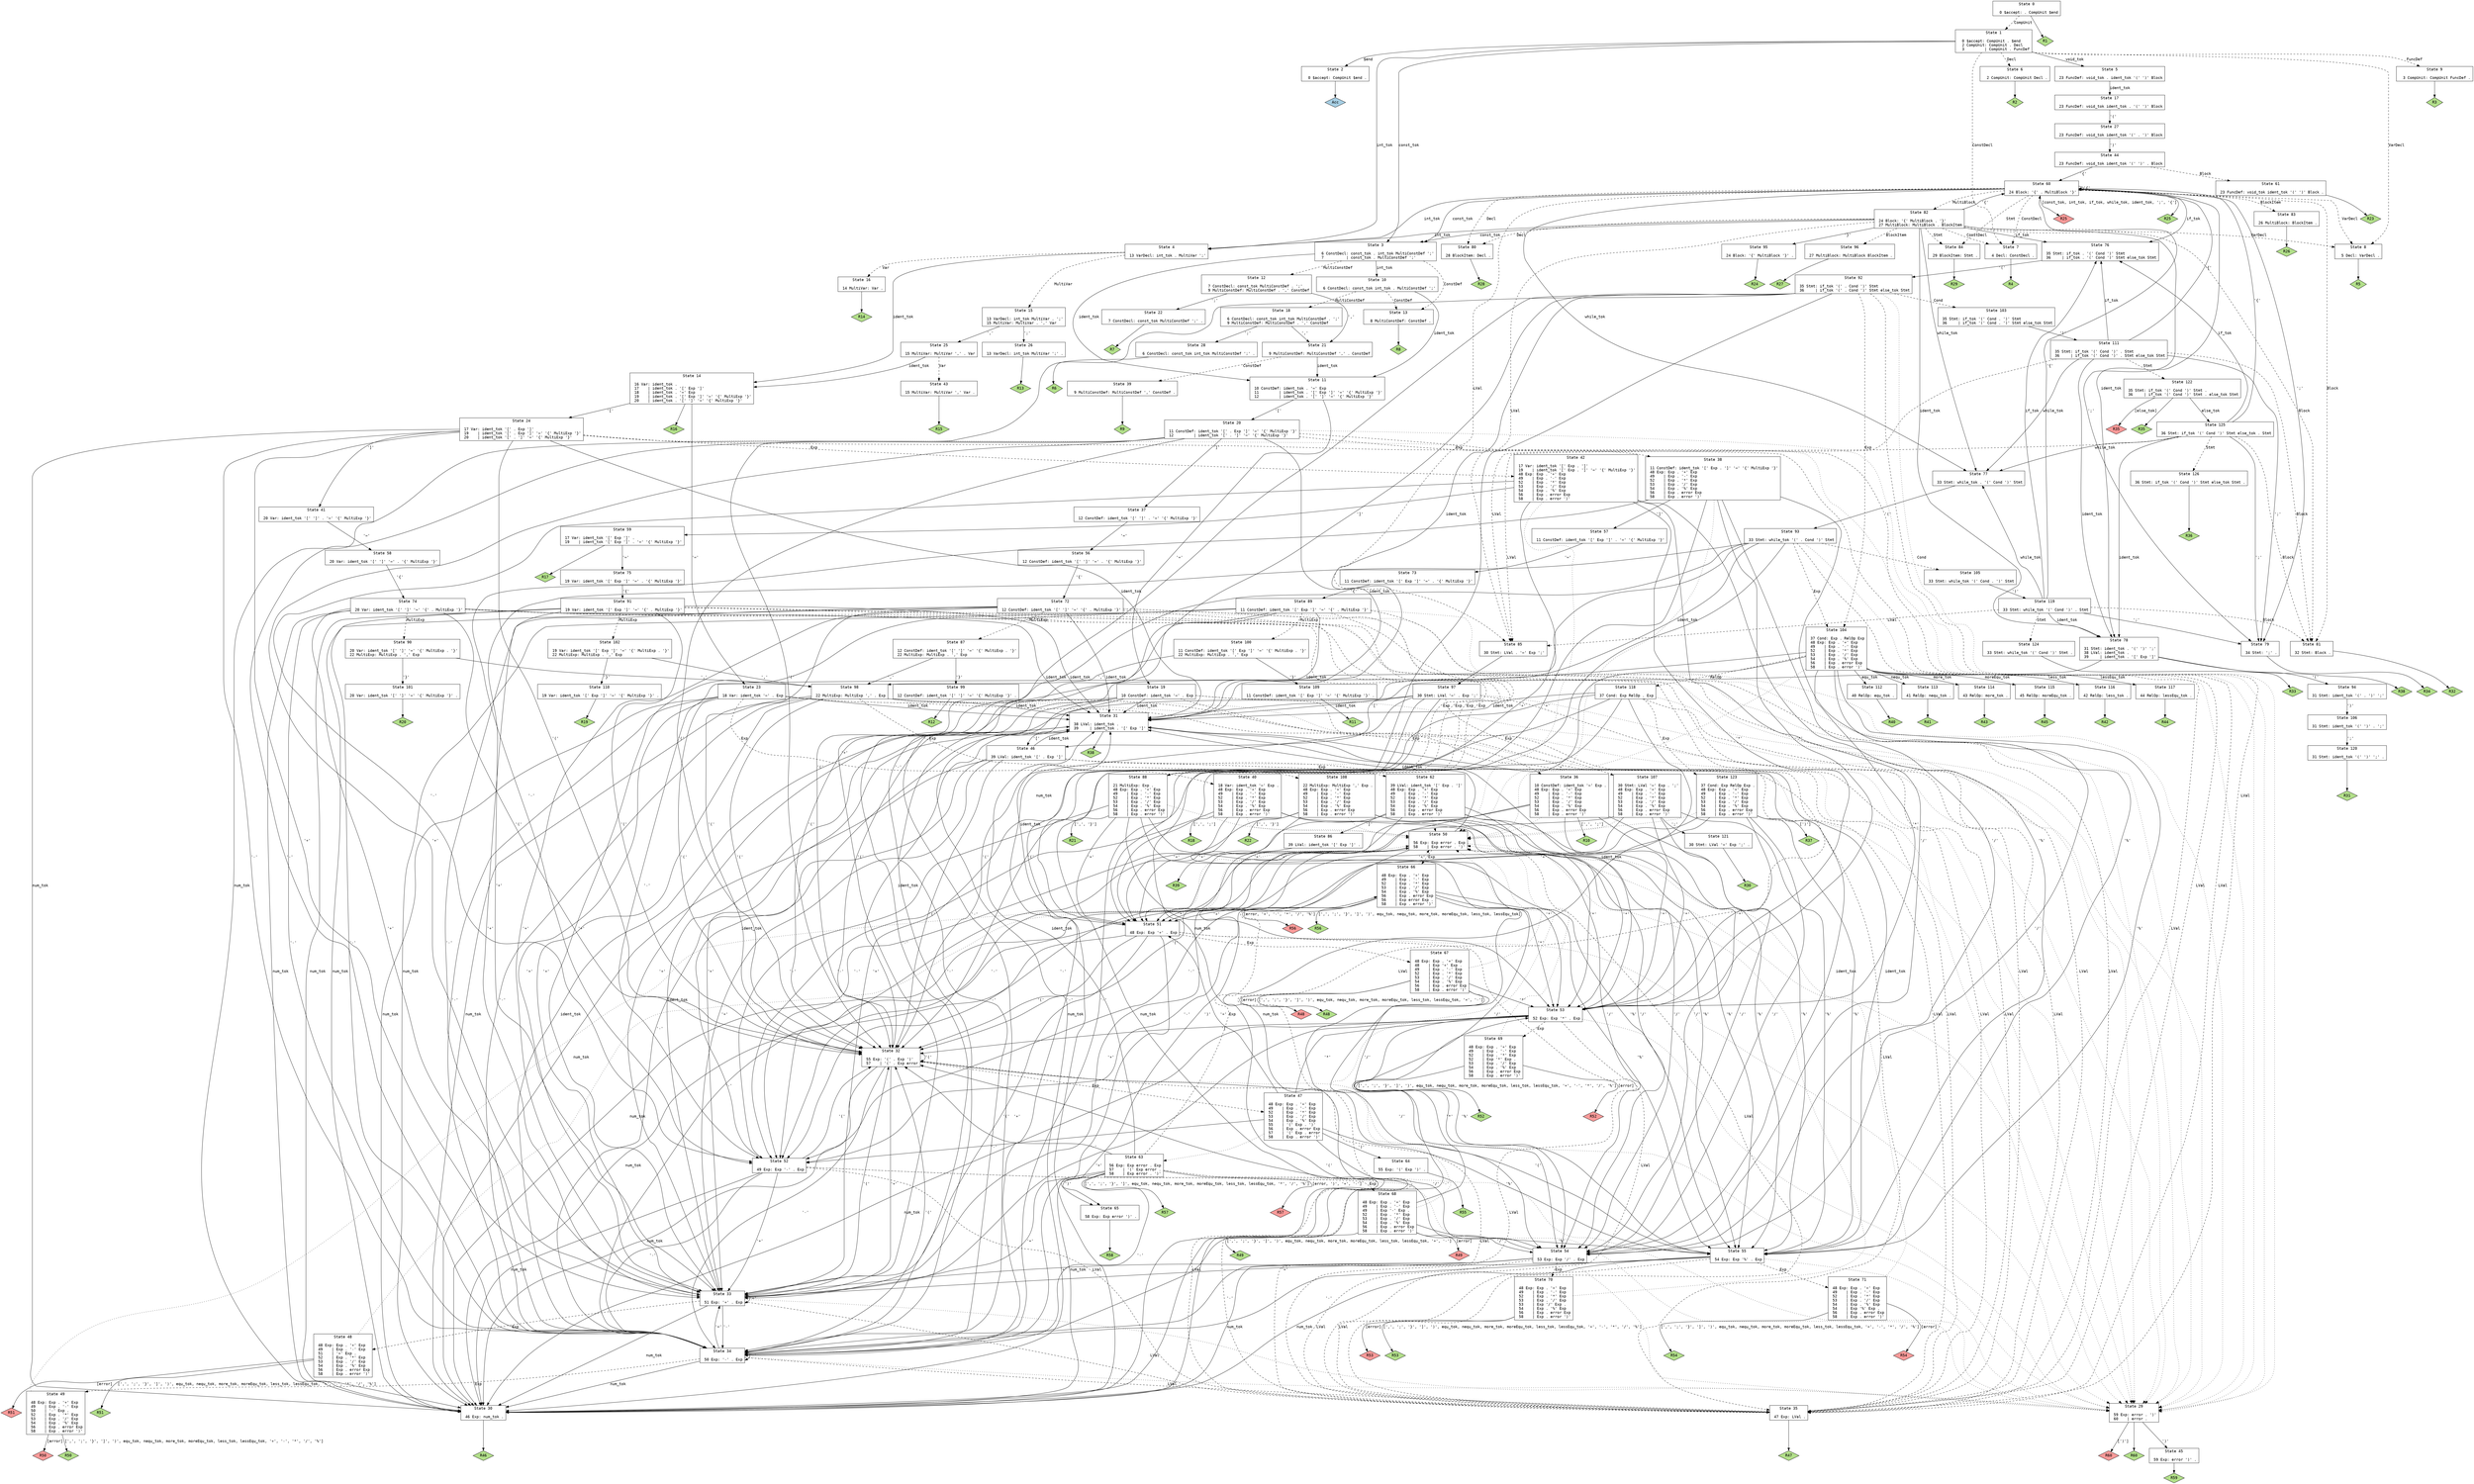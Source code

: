 // Generated by GNU Bison 3.0.2.
// Report bugs to <bug-bison@gnu.org>.
// Home page: <http://www.gnu.org/software/bison/>.

digraph "config/parser.y"
{
  node [fontname = courier, shape = box, colorscheme = paired6]
  edge [fontname = courier]

  0 [label="State 0\n\l  0 $accept: . CompUnit $end\l"]
  0 -> 1 [style=dashed label="CompUnit"]
  0 -> "0R1" [style=solid]
 "0R1" [label="R1", fillcolor=3, shape=diamond, style=filled]
  1 [label="State 1\n\l  0 $accept: CompUnit . $end\l  2 CompUnit: CompUnit . Decl\l  3         | CompUnit . FuncDef\l"]
  1 -> 2 [style=solid label="$end"]
  1 -> 3 [style=solid label="const_tok"]
  1 -> 4 [style=solid label="int_tok"]
  1 -> 5 [style=solid label="void_tok"]
  1 -> 6 [style=dashed label="Decl"]
  1 -> 7 [style=dashed label="ConstDecl"]
  1 -> 8 [style=dashed label="VarDecl"]
  1 -> 9 [style=dashed label="FuncDef"]
  2 [label="State 2\n\l  0 $accept: CompUnit $end .\l"]
  2 -> "2R0" [style=solid]
 "2R0" [label="Acc", fillcolor=1, shape=diamond, style=filled]
  3 [label="State 3\n\l  6 ConstDecl: const_tok . int_tok MultiConstDef ';'\l  7          | const_tok . MultiConstDef ';'\l"]
  3 -> 10 [style=solid label="int_tok"]
  3 -> 11 [style=solid label="ident_tok"]
  3 -> 12 [style=dashed label="MultiConstDef"]
  3 -> 13 [style=dashed label="ConstDef"]
  4 [label="State 4\n\l 13 VarDecl: int_tok . MultiVar ';'\l"]
  4 -> 14 [style=solid label="ident_tok"]
  4 -> 15 [style=dashed label="MultiVar"]
  4 -> 16 [style=dashed label="Var"]
  5 [label="State 5\n\l 23 FuncDef: void_tok . ident_tok '(' ')' Block\l"]
  5 -> 17 [style=solid label="ident_tok"]
  6 [label="State 6\n\l  2 CompUnit: CompUnit Decl .\l"]
  6 -> "6R2" [style=solid]
 "6R2" [label="R2", fillcolor=3, shape=diamond, style=filled]
  7 [label="State 7\n\l  4 Decl: ConstDecl .\l"]
  7 -> "7R4" [style=solid]
 "7R4" [label="R4", fillcolor=3, shape=diamond, style=filled]
  8 [label="State 8\n\l  5 Decl: VarDecl .\l"]
  8 -> "8R5" [style=solid]
 "8R5" [label="R5", fillcolor=3, shape=diamond, style=filled]
  9 [label="State 9\n\l  3 CompUnit: CompUnit FuncDef .\l"]
  9 -> "9R3" [style=solid]
 "9R3" [label="R3", fillcolor=3, shape=diamond, style=filled]
  10 [label="State 10\n\l  6 ConstDecl: const_tok int_tok . MultiConstDef ';'\l"]
  10 -> 11 [style=solid label="ident_tok"]
  10 -> 18 [style=dashed label="MultiConstDef"]
  10 -> 13 [style=dashed label="ConstDef"]
  11 [label="State 11\n\l 10 ConstDef: ident_tok . '=' Exp\l 11         | ident_tok . '[' Exp ']' '=' '{' MultiExp '}'\l 12         | ident_tok . '[' ']' '=' '{' MultiExp '}'\l"]
  11 -> 19 [style=solid label="'='"]
  11 -> 20 [style=solid label="'['"]
  12 [label="State 12\n\l  7 ConstDecl: const_tok MultiConstDef . ';'\l  9 MultiConstDef: MultiConstDef . ',' ConstDef\l"]
  12 -> 21 [style=solid label="','"]
  12 -> 22 [style=solid label="';'"]
  13 [label="State 13\n\l  8 MultiConstDef: ConstDef .\l"]
  13 -> "13R8" [style=solid]
 "13R8" [label="R8", fillcolor=3, shape=diamond, style=filled]
  14 [label="State 14\n\l 16 Var: ident_tok .\l 17    | ident_tok . '[' Exp ']'\l 18    | ident_tok . '=' Exp\l 19    | ident_tok . '[' Exp ']' '=' '{' MultiExp '}'\l 20    | ident_tok . '[' ']' '=' '{' MultiExp '}'\l"]
  14 -> 23 [style=solid label="'='"]
  14 -> 24 [style=solid label="'['"]
  14 -> "14R16" [style=solid]
 "14R16" [label="R16", fillcolor=3, shape=diamond, style=filled]
  15 [label="State 15\n\l 13 VarDecl: int_tok MultiVar . ';'\l 15 MultiVar: MultiVar . ',' Var\l"]
  15 -> 25 [style=solid label="','"]
  15 -> 26 [style=solid label="';'"]
  16 [label="State 16\n\l 14 MultiVar: Var .\l"]
  16 -> "16R14" [style=solid]
 "16R14" [label="R14", fillcolor=3, shape=diamond, style=filled]
  17 [label="State 17\n\l 23 FuncDef: void_tok ident_tok . '(' ')' Block\l"]
  17 -> 27 [style=solid label="'('"]
  18 [label="State 18\n\l  6 ConstDecl: const_tok int_tok MultiConstDef . ';'\l  9 MultiConstDef: MultiConstDef . ',' ConstDef\l"]
  18 -> 21 [style=solid label="','"]
  18 -> 28 [style=solid label="';'"]
  19 [label="State 19\n\l 10 ConstDef: ident_tok '=' . Exp\l"]
  19 -> 29 [style=dotted]
  19 -> 30 [style=solid label="num_tok"]
  19 -> 31 [style=solid label="ident_tok"]
  19 -> 32 [style=solid label="'('"]
  19 -> 33 [style=solid label="'+'"]
  19 -> 34 [style=solid label="'-'"]
  19 -> 35 [style=dashed label="LVal"]
  19 -> 36 [style=dashed label="Exp"]
  20 [label="State 20\n\l 11 ConstDef: ident_tok '[' . Exp ']' '=' '{' MultiExp '}'\l 12         | ident_tok '[' . ']' '=' '{' MultiExp '}'\l"]
  20 -> 29 [style=dotted]
  20 -> 30 [style=solid label="num_tok"]
  20 -> 31 [style=solid label="ident_tok"]
  20 -> 37 [style=solid label="']'"]
  20 -> 32 [style=solid label="'('"]
  20 -> 33 [style=solid label="'+'"]
  20 -> 34 [style=solid label="'-'"]
  20 -> 35 [style=dashed label="LVal"]
  20 -> 38 [style=dashed label="Exp"]
  21 [label="State 21\n\l  9 MultiConstDef: MultiConstDef ',' . ConstDef\l"]
  21 -> 11 [style=solid label="ident_tok"]
  21 -> 39 [style=dashed label="ConstDef"]
  22 [label="State 22\n\l  7 ConstDecl: const_tok MultiConstDef ';' .\l"]
  22 -> "22R7" [style=solid]
 "22R7" [label="R7", fillcolor=3, shape=diamond, style=filled]
  23 [label="State 23\n\l 18 Var: ident_tok '=' . Exp\l"]
  23 -> 29 [style=dotted]
  23 -> 30 [style=solid label="num_tok"]
  23 -> 31 [style=solid label="ident_tok"]
  23 -> 32 [style=solid label="'('"]
  23 -> 33 [style=solid label="'+'"]
  23 -> 34 [style=solid label="'-'"]
  23 -> 35 [style=dashed label="LVal"]
  23 -> 40 [style=dashed label="Exp"]
  24 [label="State 24\n\l 17 Var: ident_tok '[' . Exp ']'\l 19    | ident_tok '[' . Exp ']' '=' '{' MultiExp '}'\l 20    | ident_tok '[' . ']' '=' '{' MultiExp '}'\l"]
  24 -> 29 [style=dotted]
  24 -> 30 [style=solid label="num_tok"]
  24 -> 31 [style=solid label="ident_tok"]
  24 -> 41 [style=solid label="']'"]
  24 -> 32 [style=solid label="'('"]
  24 -> 33 [style=solid label="'+'"]
  24 -> 34 [style=solid label="'-'"]
  24 -> 35 [style=dashed label="LVal"]
  24 -> 42 [style=dashed label="Exp"]
  25 [label="State 25\n\l 15 MultiVar: MultiVar ',' . Var\l"]
  25 -> 14 [style=solid label="ident_tok"]
  25 -> 43 [style=dashed label="Var"]
  26 [label="State 26\n\l 13 VarDecl: int_tok MultiVar ';' .\l"]
  26 -> "26R13" [style=solid]
 "26R13" [label="R13", fillcolor=3, shape=diamond, style=filled]
  27 [label="State 27\n\l 23 FuncDef: void_tok ident_tok '(' . ')' Block\l"]
  27 -> 44 [style=solid label="')'"]
  28 [label="State 28\n\l  6 ConstDecl: const_tok int_tok MultiConstDef ';' .\l"]
  28 -> "28R6" [style=solid]
 "28R6" [label="R6", fillcolor=3, shape=diamond, style=filled]
  29 [label="State 29\n\l 59 Exp: error . ')'\l 60    | error .\l"]
  29 -> 45 [style=solid label="')'"]
  29 -> "29R60d" [label="[')']", style=solid]
 "29R60d" [label="R60", fillcolor=5, shape=diamond, style=filled]
  29 -> "29R60" [style=solid]
 "29R60" [label="R60", fillcolor=3, shape=diamond, style=filled]
  30 [label="State 30\n\l 46 Exp: num_tok .\l"]
  30 -> "30R46" [style=solid]
 "30R46" [label="R46", fillcolor=3, shape=diamond, style=filled]
  31 [label="State 31\n\l 38 LVal: ident_tok .\l 39     | ident_tok . '[' Exp ']'\l"]
  31 -> 46 [style=solid label="'['"]
  31 -> "31R38" [style=solid]
 "31R38" [label="R38", fillcolor=3, shape=diamond, style=filled]
  32 [label="State 32\n\l 55 Exp: '(' . Exp ')'\l 57    | '(' . Exp error\l"]
  32 -> 29 [style=dotted]
  32 -> 30 [style=solid label="num_tok"]
  32 -> 31 [style=solid label="ident_tok"]
  32 -> 32 [style=solid label="'('"]
  32 -> 33 [style=solid label="'+'"]
  32 -> 34 [style=solid label="'-'"]
  32 -> 35 [style=dashed label="LVal"]
  32 -> 47 [style=dashed label="Exp"]
  33 [label="State 33\n\l 51 Exp: '+' . Exp\l"]
  33 -> 29 [style=dotted]
  33 -> 30 [style=solid label="num_tok"]
  33 -> 31 [style=solid label="ident_tok"]
  33 -> 32 [style=solid label="'('"]
  33 -> 33 [style=solid label="'+'"]
  33 -> 34 [style=solid label="'-'"]
  33 -> 35 [style=dashed label="LVal"]
  33 -> 48 [style=dashed label="Exp"]
  34 [label="State 34\n\l 50 Exp: '-' . Exp\l"]
  34 -> 29 [style=dotted]
  34 -> 30 [style=solid label="num_tok"]
  34 -> 31 [style=solid label="ident_tok"]
  34 -> 32 [style=solid label="'('"]
  34 -> 33 [style=solid label="'+'"]
  34 -> 34 [style=solid label="'-'"]
  34 -> 35 [style=dashed label="LVal"]
  34 -> 49 [style=dashed label="Exp"]
  35 [label="State 35\n\l 47 Exp: LVal .\l"]
  35 -> "35R47" [style=solid]
 "35R47" [label="R47", fillcolor=3, shape=diamond, style=filled]
  36 [label="State 36\n\l 10 ConstDef: ident_tok '=' Exp .\l 48 Exp: Exp . '+' Exp\l 49    | Exp . '-' Exp\l 52    | Exp . '*' Exp\l 53    | Exp . '/' Exp\l 54    | Exp . '%' Exp\l 56    | Exp . error Exp\l 58    | Exp . error ')'\l"]
  36 -> 50 [style=dotted]
  36 -> 51 [style=solid label="'+'"]
  36 -> 52 [style=solid label="'-'"]
  36 -> 53 [style=solid label="'*'"]
  36 -> 54 [style=solid label="'/'"]
  36 -> 55 [style=solid label="'%'"]
  36 -> "36R10" [label="[',', ';']", style=solid]
 "36R10" [label="R10", fillcolor=3, shape=diamond, style=filled]
  37 [label="State 37\n\l 12 ConstDef: ident_tok '[' ']' . '=' '{' MultiExp '}'\l"]
  37 -> 56 [style=solid label="'='"]
  38 [label="State 38\n\l 11 ConstDef: ident_tok '[' Exp . ']' '=' '{' MultiExp '}'\l 48 Exp: Exp . '+' Exp\l 49    | Exp . '-' Exp\l 52    | Exp . '*' Exp\l 53    | Exp . '/' Exp\l 54    | Exp . '%' Exp\l 56    | Exp . error Exp\l 58    | Exp . error ')'\l"]
  38 -> 50 [style=dotted]
  38 -> 57 [style=solid label="']'"]
  38 -> 51 [style=solid label="'+'"]
  38 -> 52 [style=solid label="'-'"]
  38 -> 53 [style=solid label="'*'"]
  38 -> 54 [style=solid label="'/'"]
  38 -> 55 [style=solid label="'%'"]
  39 [label="State 39\n\l  9 MultiConstDef: MultiConstDef ',' ConstDef .\l"]
  39 -> "39R9" [style=solid]
 "39R9" [label="R9", fillcolor=3, shape=diamond, style=filled]
  40 [label="State 40\n\l 18 Var: ident_tok '=' Exp .\l 48 Exp: Exp . '+' Exp\l 49    | Exp . '-' Exp\l 52    | Exp . '*' Exp\l 53    | Exp . '/' Exp\l 54    | Exp . '%' Exp\l 56    | Exp . error Exp\l 58    | Exp . error ')'\l"]
  40 -> 50 [style=dotted]
  40 -> 51 [style=solid label="'+'"]
  40 -> 52 [style=solid label="'-'"]
  40 -> 53 [style=solid label="'*'"]
  40 -> 54 [style=solid label="'/'"]
  40 -> 55 [style=solid label="'%'"]
  40 -> "40R18" [label="[',', ';']", style=solid]
 "40R18" [label="R18", fillcolor=3, shape=diamond, style=filled]
  41 [label="State 41\n\l 20 Var: ident_tok '[' ']' . '=' '{' MultiExp '}'\l"]
  41 -> 58 [style=solid label="'='"]
  42 [label="State 42\n\l 17 Var: ident_tok '[' Exp . ']'\l 19    | ident_tok '[' Exp . ']' '=' '{' MultiExp '}'\l 48 Exp: Exp . '+' Exp\l 49    | Exp . '-' Exp\l 52    | Exp . '*' Exp\l 53    | Exp . '/' Exp\l 54    | Exp . '%' Exp\l 56    | Exp . error Exp\l 58    | Exp . error ')'\l"]
  42 -> 50 [style=dotted]
  42 -> 59 [style=solid label="']'"]
  42 -> 51 [style=solid label="'+'"]
  42 -> 52 [style=solid label="'-'"]
  42 -> 53 [style=solid label="'*'"]
  42 -> 54 [style=solid label="'/'"]
  42 -> 55 [style=solid label="'%'"]
  43 [label="State 43\n\l 15 MultiVar: MultiVar ',' Var .\l"]
  43 -> "43R15" [style=solid]
 "43R15" [label="R15", fillcolor=3, shape=diamond, style=filled]
  44 [label="State 44\n\l 23 FuncDef: void_tok ident_tok '(' ')' . Block\l"]
  44 -> 60 [style=solid label="'{'"]
  44 -> 61 [style=dashed label="Block"]
  45 [label="State 45\n\l 59 Exp: error ')' .\l"]
  45 -> "45R59" [style=solid]
 "45R59" [label="R59", fillcolor=3, shape=diamond, style=filled]
  46 [label="State 46\n\l 39 LVal: ident_tok '[' . Exp ']'\l"]
  46 -> 29 [style=dotted]
  46 -> 30 [style=solid label="num_tok"]
  46 -> 31 [style=solid label="ident_tok"]
  46 -> 32 [style=solid label="'('"]
  46 -> 33 [style=solid label="'+'"]
  46 -> 34 [style=solid label="'-'"]
  46 -> 35 [style=dashed label="LVal"]
  46 -> 62 [style=dashed label="Exp"]
  47 [label="State 47\n\l 48 Exp: Exp . '+' Exp\l 49    | Exp . '-' Exp\l 52    | Exp . '*' Exp\l 53    | Exp . '/' Exp\l 54    | Exp . '%' Exp\l 55    | '(' Exp . ')'\l 56    | Exp . error Exp\l 57    | '(' Exp . error\l 58    | Exp . error ')'\l"]
  47 -> 63 [style=dotted]
  47 -> 64 [style=solid label="')'"]
  47 -> 51 [style=solid label="'+'"]
  47 -> 52 [style=solid label="'-'"]
  47 -> 53 [style=solid label="'*'"]
  47 -> 54 [style=solid label="'/'"]
  47 -> 55 [style=solid label="'%'"]
  48 [label="State 48\n\l 48 Exp: Exp . '+' Exp\l 49    | Exp . '-' Exp\l 51    | '+' Exp .\l 52    | Exp . '*' Exp\l 53    | Exp . '/' Exp\l 54    | Exp . '%' Exp\l 56    | Exp . error Exp\l 58    | Exp . error ')'\l"]
  48 -> 50 [style=dotted]
  48 -> "48R51d" [label="[error]", style=solid]
 "48R51d" [label="R51", fillcolor=5, shape=diamond, style=filled]
  48 -> "48R51" [label="[',', ';', '}', ']', ')', equ_tok, nequ_tok, more_tok, moreEqu_tok, less_tok, lessEqu_tok, '+', '-', '*', '/', '%']", style=solid]
 "48R51" [label="R51", fillcolor=3, shape=diamond, style=filled]
  49 [label="State 49\n\l 48 Exp: Exp . '+' Exp\l 49    | Exp . '-' Exp\l 50    | '-' Exp .\l 52    | Exp . '*' Exp\l 53    | Exp . '/' Exp\l 54    | Exp . '%' Exp\l 56    | Exp . error Exp\l 58    | Exp . error ')'\l"]
  49 -> 50 [style=dotted]
  49 -> "49R50d" [label="[error]", style=solid]
 "49R50d" [label="R50", fillcolor=5, shape=diamond, style=filled]
  49 -> "49R50" [label="[',', ';', '}', ']', ')', equ_tok, nequ_tok, more_tok, moreEqu_tok, less_tok, lessEqu_tok, '+', '-', '*', '/', '%']", style=solid]
 "49R50" [label="R50", fillcolor=3, shape=diamond, style=filled]
  50 [label="State 50\n\l 56 Exp: Exp error . Exp\l 58    | Exp error . ')'\l"]
  50 -> 29 [style=dotted]
  50 -> 30 [style=solid label="num_tok"]
  50 -> 31 [style=solid label="ident_tok"]
  50 -> 32 [style=solid label="'('"]
  50 -> 65 [style=solid label="')'"]
  50 -> 33 [style=solid label="'+'"]
  50 -> 34 [style=solid label="'-'"]
  50 -> 35 [style=dashed label="LVal"]
  50 -> 66 [style=dashed label="Exp"]
  51 [label="State 51\n\l 48 Exp: Exp '+' . Exp\l"]
  51 -> 29 [style=dotted]
  51 -> 30 [style=solid label="num_tok"]
  51 -> 31 [style=solid label="ident_tok"]
  51 -> 32 [style=solid label="'('"]
  51 -> 33 [style=solid label="'+'"]
  51 -> 34 [style=solid label="'-'"]
  51 -> 35 [style=dashed label="LVal"]
  51 -> 67 [style=dashed label="Exp"]
  52 [label="State 52\n\l 49 Exp: Exp '-' . Exp\l"]
  52 -> 29 [style=dotted]
  52 -> 30 [style=solid label="num_tok"]
  52 -> 31 [style=solid label="ident_tok"]
  52 -> 32 [style=solid label="'('"]
  52 -> 33 [style=solid label="'+'"]
  52 -> 34 [style=solid label="'-'"]
  52 -> 35 [style=dashed label="LVal"]
  52 -> 68 [style=dashed label="Exp"]
  53 [label="State 53\n\l 52 Exp: Exp '*' . Exp\l"]
  53 -> 29 [style=dotted]
  53 -> 30 [style=solid label="num_tok"]
  53 -> 31 [style=solid label="ident_tok"]
  53 -> 32 [style=solid label="'('"]
  53 -> 33 [style=solid label="'+'"]
  53 -> 34 [style=solid label="'-'"]
  53 -> 35 [style=dashed label="LVal"]
  53 -> 69 [style=dashed label="Exp"]
  54 [label="State 54\n\l 53 Exp: Exp '/' . Exp\l"]
  54 -> 29 [style=dotted]
  54 -> 30 [style=solid label="num_tok"]
  54 -> 31 [style=solid label="ident_tok"]
  54 -> 32 [style=solid label="'('"]
  54 -> 33 [style=solid label="'+'"]
  54 -> 34 [style=solid label="'-'"]
  54 -> 35 [style=dashed label="LVal"]
  54 -> 70 [style=dashed label="Exp"]
  55 [label="State 55\n\l 54 Exp: Exp '%' . Exp\l"]
  55 -> 29 [style=dotted]
  55 -> 30 [style=solid label="num_tok"]
  55 -> 31 [style=solid label="ident_tok"]
  55 -> 32 [style=solid label="'('"]
  55 -> 33 [style=solid label="'+'"]
  55 -> 34 [style=solid label="'-'"]
  55 -> 35 [style=dashed label="LVal"]
  55 -> 71 [style=dashed label="Exp"]
  56 [label="State 56\n\l 12 ConstDef: ident_tok '[' ']' '=' . '{' MultiExp '}'\l"]
  56 -> 72 [style=solid label="'{'"]
  57 [label="State 57\n\l 11 ConstDef: ident_tok '[' Exp ']' . '=' '{' MultiExp '}'\l"]
  57 -> 73 [style=solid label="'='"]
  58 [label="State 58\n\l 20 Var: ident_tok '[' ']' '=' . '{' MultiExp '}'\l"]
  58 -> 74 [style=solid label="'{'"]
  59 [label="State 59\n\l 17 Var: ident_tok '[' Exp ']' .\l 19    | ident_tok '[' Exp ']' . '=' '{' MultiExp '}'\l"]
  59 -> 75 [style=solid label="'='"]
  59 -> "59R17" [style=solid]
 "59R17" [label="R17", fillcolor=3, shape=diamond, style=filled]
  60 [label="State 60\n\l 24 Block: '{' . MultiBlock '}'\l"]
  60 -> 3 [style=solid label="const_tok"]
  60 -> 4 [style=solid label="int_tok"]
  60 -> 76 [style=solid label="if_tok"]
  60 -> 77 [style=solid label="while_tok"]
  60 -> 78 [style=solid label="ident_tok"]
  60 -> 79 [style=solid label="';'"]
  60 -> 60 [style=solid label="'{'"]
  60 -> 80 [style=dashed label="Decl"]
  60 -> 7 [style=dashed label="ConstDecl"]
  60 -> 8 [style=dashed label="VarDecl"]
  60 -> 81 [style=dashed label="Block"]
  60 -> 82 [style=dashed label="MultiBlock"]
  60 -> 83 [style=dashed label="BlockItem"]
  60 -> 84 [style=dashed label="Stmt"]
  60 -> 85 [style=dashed label="LVal"]
  60 -> "60R25d" [label="[const_tok, int_tok, if_tok, while_tok, ident_tok, ';', '{']", style=solid]
 "60R25d" [label="R25", fillcolor=5, shape=diamond, style=filled]
  60 -> "60R25" [style=solid]
 "60R25" [label="R25", fillcolor=3, shape=diamond, style=filled]
  61 [label="State 61\n\l 23 FuncDef: void_tok ident_tok '(' ')' Block .\l"]
  61 -> "61R23" [style=solid]
 "61R23" [label="R23", fillcolor=3, shape=diamond, style=filled]
  62 [label="State 62\n\l 39 LVal: ident_tok '[' Exp . ']'\l 48 Exp: Exp . '+' Exp\l 49    | Exp . '-' Exp\l 52    | Exp . '*' Exp\l 53    | Exp . '/' Exp\l 54    | Exp . '%' Exp\l 56    | Exp . error Exp\l 58    | Exp . error ')'\l"]
  62 -> 50 [style=dotted]
  62 -> 86 [style=solid label="']'"]
  62 -> 51 [style=solid label="'+'"]
  62 -> 52 [style=solid label="'-'"]
  62 -> 53 [style=solid label="'*'"]
  62 -> 54 [style=solid label="'/'"]
  62 -> 55 [style=solid label="'%'"]
  63 [label="State 63\n\l 56 Exp: Exp error . Exp\l 57    | '(' Exp error .\l 58    | Exp error . ')'\l"]
  63 -> 29 [style=dotted]
  63 -> 30 [style=solid label="num_tok"]
  63 -> 31 [style=solid label="ident_tok"]
  63 -> 32 [style=solid label="'('"]
  63 -> 65 [style=solid label="')'"]
  63 -> 33 [style=solid label="'+'"]
  63 -> 34 [style=solid label="'-'"]
  63 -> 35 [style=dashed label="LVal"]
  63 -> 66 [style=dashed label="Exp"]
  63 -> "63R57d" [label="[error, ')', '+', '-']", style=solid]
 "63R57d" [label="R57", fillcolor=5, shape=diamond, style=filled]
  63 -> "63R57" [label="[',', ';', '}', ']', equ_tok, nequ_tok, more_tok, moreEqu_tok, less_tok, lessEqu_tok, '*', '/', '%']", style=solid]
 "63R57" [label="R57", fillcolor=3, shape=diamond, style=filled]
  64 [label="State 64\n\l 55 Exp: '(' Exp ')' .\l"]
  64 -> "64R55" [style=solid]
 "64R55" [label="R55", fillcolor=3, shape=diamond, style=filled]
  65 [label="State 65\n\l 58 Exp: Exp error ')' .\l"]
  65 -> "65R58" [style=solid]
 "65R58" [label="R58", fillcolor=3, shape=diamond, style=filled]
  66 [label="State 66\n\l 48 Exp: Exp . '+' Exp\l 49    | Exp . '-' Exp\l 52    | Exp . '*' Exp\l 53    | Exp . '/' Exp\l 54    | Exp . '%' Exp\l 56    | Exp . error Exp\l 56    | Exp error Exp .\l 58    | Exp . error ')'\l"]
  66 -> 50 [style=dotted]
  66 -> 51 [style=solid label="'+'"]
  66 -> 52 [style=solid label="'-'"]
  66 -> 53 [style=solid label="'*'"]
  66 -> 54 [style=solid label="'/'"]
  66 -> 55 [style=solid label="'%'"]
  66 -> "66R56d" [label="[error, '+', '-', '*', '/', '%']", style=solid]
 "66R56d" [label="R56", fillcolor=5, shape=diamond, style=filled]
  66 -> "66R56" [label="[',', ';', '}', ']', ')', equ_tok, nequ_tok, more_tok, moreEqu_tok, less_tok, lessEqu_tok]", style=solid]
 "66R56" [label="R56", fillcolor=3, shape=diamond, style=filled]
  67 [label="State 67\n\l 48 Exp: Exp . '+' Exp\l 48    | Exp '+' Exp .\l 49    | Exp . '-' Exp\l 52    | Exp . '*' Exp\l 53    | Exp . '/' Exp\l 54    | Exp . '%' Exp\l 56    | Exp . error Exp\l 58    | Exp . error ')'\l"]
  67 -> 50 [style=dotted]
  67 -> 53 [style=solid label="'*'"]
  67 -> 54 [style=solid label="'/'"]
  67 -> 55 [style=solid label="'%'"]
  67 -> "67R48d" [label="[error]", style=solid]
 "67R48d" [label="R48", fillcolor=5, shape=diamond, style=filled]
  67 -> "67R48" [label="[',', ';', '}', ']', ')', equ_tok, nequ_tok, more_tok, moreEqu_tok, less_tok, lessEqu_tok, '+', '-']", style=solid]
 "67R48" [label="R48", fillcolor=3, shape=diamond, style=filled]
  68 [label="State 68\n\l 48 Exp: Exp . '+' Exp\l 49    | Exp . '-' Exp\l 49    | Exp '-' Exp .\l 52    | Exp . '*' Exp\l 53    | Exp . '/' Exp\l 54    | Exp . '%' Exp\l 56    | Exp . error Exp\l 58    | Exp . error ')'\l"]
  68 -> 50 [style=dotted]
  68 -> 53 [style=solid label="'*'"]
  68 -> 54 [style=solid label="'/'"]
  68 -> 55 [style=solid label="'%'"]
  68 -> "68R49d" [label="[error]", style=solid]
 "68R49d" [label="R49", fillcolor=5, shape=diamond, style=filled]
  68 -> "68R49" [label="[',', ';', '}', ']', ')', equ_tok, nequ_tok, more_tok, moreEqu_tok, less_tok, lessEqu_tok, '+', '-']", style=solid]
 "68R49" [label="R49", fillcolor=3, shape=diamond, style=filled]
  69 [label="State 69\n\l 48 Exp: Exp . '+' Exp\l 49    | Exp . '-' Exp\l 52    | Exp . '*' Exp\l 52    | Exp '*' Exp .\l 53    | Exp . '/' Exp\l 54    | Exp . '%' Exp\l 56    | Exp . error Exp\l 58    | Exp . error ')'\l"]
  69 -> 50 [style=dotted]
  69 -> "69R52d" [label="[error]", style=solid]
 "69R52d" [label="R52", fillcolor=5, shape=diamond, style=filled]
  69 -> "69R52" [label="[',', ';', '}', ']', ')', equ_tok, nequ_tok, more_tok, moreEqu_tok, less_tok, lessEqu_tok, '+', '-', '*', '/', '%']", style=solid]
 "69R52" [label="R52", fillcolor=3, shape=diamond, style=filled]
  70 [label="State 70\n\l 48 Exp: Exp . '+' Exp\l 49    | Exp . '-' Exp\l 52    | Exp . '*' Exp\l 53    | Exp . '/' Exp\l 53    | Exp '/' Exp .\l 54    | Exp . '%' Exp\l 56    | Exp . error Exp\l 58    | Exp . error ')'\l"]
  70 -> 50 [style=dotted]
  70 -> "70R53d" [label="[error]", style=solid]
 "70R53d" [label="R53", fillcolor=5, shape=diamond, style=filled]
  70 -> "70R53" [label="[',', ';', '}', ']', ')', equ_tok, nequ_tok, more_tok, moreEqu_tok, less_tok, lessEqu_tok, '+', '-', '*', '/', '%']", style=solid]
 "70R53" [label="R53", fillcolor=3, shape=diamond, style=filled]
  71 [label="State 71\n\l 48 Exp: Exp . '+' Exp\l 49    | Exp . '-' Exp\l 52    | Exp . '*' Exp\l 53    | Exp . '/' Exp\l 54    | Exp . '%' Exp\l 54    | Exp '%' Exp .\l 56    | Exp . error Exp\l 58    | Exp . error ')'\l"]
  71 -> 50 [style=dotted]
  71 -> "71R54d" [label="[error]", style=solid]
 "71R54d" [label="R54", fillcolor=5, shape=diamond, style=filled]
  71 -> "71R54" [label="[',', ';', '}', ']', ')', equ_tok, nequ_tok, more_tok, moreEqu_tok, less_tok, lessEqu_tok, '+', '-', '*', '/', '%']", style=solid]
 "71R54" [label="R54", fillcolor=3, shape=diamond, style=filled]
  72 [label="State 72\n\l 12 ConstDef: ident_tok '[' ']' '=' '{' . MultiExp '}'\l"]
  72 -> 29 [style=dotted]
  72 -> 30 [style=solid label="num_tok"]
  72 -> 31 [style=solid label="ident_tok"]
  72 -> 32 [style=solid label="'('"]
  72 -> 33 [style=solid label="'+'"]
  72 -> 34 [style=solid label="'-'"]
  72 -> 87 [style=dashed label="MultiExp"]
  72 -> 35 [style=dashed label="LVal"]
  72 -> 88 [style=dashed label="Exp"]
  73 [label="State 73\n\l 11 ConstDef: ident_tok '[' Exp ']' '=' . '{' MultiExp '}'\l"]
  73 -> 89 [style=solid label="'{'"]
  74 [label="State 74\n\l 20 Var: ident_tok '[' ']' '=' '{' . MultiExp '}'\l"]
  74 -> 29 [style=dotted]
  74 -> 30 [style=solid label="num_tok"]
  74 -> 31 [style=solid label="ident_tok"]
  74 -> 32 [style=solid label="'('"]
  74 -> 33 [style=solid label="'+'"]
  74 -> 34 [style=solid label="'-'"]
  74 -> 90 [style=dashed label="MultiExp"]
  74 -> 35 [style=dashed label="LVal"]
  74 -> 88 [style=dashed label="Exp"]
  75 [label="State 75\n\l 19 Var: ident_tok '[' Exp ']' '=' . '{' MultiExp '}'\l"]
  75 -> 91 [style=solid label="'{'"]
  76 [label="State 76\n\l 35 Stmt: if_tok . '(' Cond ')' Stmt\l 36     | if_tok . '(' Cond ')' Stmt else_tok Stmt\l"]
  76 -> 92 [style=solid label="'('"]
  77 [label="State 77\n\l 33 Stmt: while_tok . '(' Cond ')' Stmt\l"]
  77 -> 93 [style=solid label="'('"]
  78 [label="State 78\n\l 31 Stmt: ident_tok . '(' ')' ';'\l 38 LVal: ident_tok .\l 39     | ident_tok . '[' Exp ']'\l"]
  78 -> 46 [style=solid label="'['"]
  78 -> 94 [style=solid label="'('"]
  78 -> "78R38" [style=solid]
 "78R38" [label="R38", fillcolor=3, shape=diamond, style=filled]
  79 [label="State 79\n\l 34 Stmt: ';' .\l"]
  79 -> "79R34" [style=solid]
 "79R34" [label="R34", fillcolor=3, shape=diamond, style=filled]
  80 [label="State 80\n\l 28 BlockItem: Decl .\l"]
  80 -> "80R28" [style=solid]
 "80R28" [label="R28", fillcolor=3, shape=diamond, style=filled]
  81 [label="State 81\n\l 32 Stmt: Block .\l"]
  81 -> "81R32" [style=solid]
 "81R32" [label="R32", fillcolor=3, shape=diamond, style=filled]
  82 [label="State 82\n\l 24 Block: '{' MultiBlock . '}'\l 27 MultiBlock: MultiBlock . BlockItem\l"]
  82 -> 3 [style=solid label="const_tok"]
  82 -> 4 [style=solid label="int_tok"]
  82 -> 76 [style=solid label="if_tok"]
  82 -> 77 [style=solid label="while_tok"]
  82 -> 78 [style=solid label="ident_tok"]
  82 -> 79 [style=solid label="';'"]
  82 -> 60 [style=solid label="'{'"]
  82 -> 95 [style=solid label="'}'"]
  82 -> 80 [style=dashed label="Decl"]
  82 -> 7 [style=dashed label="ConstDecl"]
  82 -> 8 [style=dashed label="VarDecl"]
  82 -> 81 [style=dashed label="Block"]
  82 -> 96 [style=dashed label="BlockItem"]
  82 -> 84 [style=dashed label="Stmt"]
  82 -> 85 [style=dashed label="LVal"]
  83 [label="State 83\n\l 26 MultiBlock: BlockItem .\l"]
  83 -> "83R26" [style=solid]
 "83R26" [label="R26", fillcolor=3, shape=diamond, style=filled]
  84 [label="State 84\n\l 29 BlockItem: Stmt .\l"]
  84 -> "84R29" [style=solid]
 "84R29" [label="R29", fillcolor=3, shape=diamond, style=filled]
  85 [label="State 85\n\l 30 Stmt: LVal . '=' Exp ';'\l"]
  85 -> 97 [style=solid label="'='"]
  86 [label="State 86\n\l 39 LVal: ident_tok '[' Exp ']' .\l"]
  86 -> "86R39" [style=solid]
 "86R39" [label="R39", fillcolor=3, shape=diamond, style=filled]
  87 [label="State 87\n\l 12 ConstDef: ident_tok '[' ']' '=' '{' MultiExp . '}'\l 22 MultiExp: MultiExp . ',' Exp\l"]
  87 -> 98 [style=solid label="','"]
  87 -> 99 [style=solid label="'}'"]
  88 [label="State 88\n\l 21 MultiExp: Exp .\l 48 Exp: Exp . '+' Exp\l 49    | Exp . '-' Exp\l 52    | Exp . '*' Exp\l 53    | Exp . '/' Exp\l 54    | Exp . '%' Exp\l 56    | Exp . error Exp\l 58    | Exp . error ')'\l"]
  88 -> 50 [style=dotted]
  88 -> 51 [style=solid label="'+'"]
  88 -> 52 [style=solid label="'-'"]
  88 -> 53 [style=solid label="'*'"]
  88 -> 54 [style=solid label="'/'"]
  88 -> 55 [style=solid label="'%'"]
  88 -> "88R21" [label="[',', '}']", style=solid]
 "88R21" [label="R21", fillcolor=3, shape=diamond, style=filled]
  89 [label="State 89\n\l 11 ConstDef: ident_tok '[' Exp ']' '=' '{' . MultiExp '}'\l"]
  89 -> 29 [style=dotted]
  89 -> 30 [style=solid label="num_tok"]
  89 -> 31 [style=solid label="ident_tok"]
  89 -> 32 [style=solid label="'('"]
  89 -> 33 [style=solid label="'+'"]
  89 -> 34 [style=solid label="'-'"]
  89 -> 100 [style=dashed label="MultiExp"]
  89 -> 35 [style=dashed label="LVal"]
  89 -> 88 [style=dashed label="Exp"]
  90 [label="State 90\n\l 20 Var: ident_tok '[' ']' '=' '{' MultiExp . '}'\l 22 MultiExp: MultiExp . ',' Exp\l"]
  90 -> 98 [style=solid label="','"]
  90 -> 101 [style=solid label="'}'"]
  91 [label="State 91\n\l 19 Var: ident_tok '[' Exp ']' '=' '{' . MultiExp '}'\l"]
  91 -> 29 [style=dotted]
  91 -> 30 [style=solid label="num_tok"]
  91 -> 31 [style=solid label="ident_tok"]
  91 -> 32 [style=solid label="'('"]
  91 -> 33 [style=solid label="'+'"]
  91 -> 34 [style=solid label="'-'"]
  91 -> 102 [style=dashed label="MultiExp"]
  91 -> 35 [style=dashed label="LVal"]
  91 -> 88 [style=dashed label="Exp"]
  92 [label="State 92\n\l 35 Stmt: if_tok '(' . Cond ')' Stmt\l 36     | if_tok '(' . Cond ')' Stmt else_tok Stmt\l"]
  92 -> 29 [style=dotted]
  92 -> 30 [style=solid label="num_tok"]
  92 -> 31 [style=solid label="ident_tok"]
  92 -> 32 [style=solid label="'('"]
  92 -> 33 [style=solid label="'+'"]
  92 -> 34 [style=solid label="'-'"]
  92 -> 103 [style=dashed label="Cond"]
  92 -> 35 [style=dashed label="LVal"]
  92 -> 104 [style=dashed label="Exp"]
  93 [label="State 93\n\l 33 Stmt: while_tok '(' . Cond ')' Stmt\l"]
  93 -> 29 [style=dotted]
  93 -> 30 [style=solid label="num_tok"]
  93 -> 31 [style=solid label="ident_tok"]
  93 -> 32 [style=solid label="'('"]
  93 -> 33 [style=solid label="'+'"]
  93 -> 34 [style=solid label="'-'"]
  93 -> 105 [style=dashed label="Cond"]
  93 -> 35 [style=dashed label="LVal"]
  93 -> 104 [style=dashed label="Exp"]
  94 [label="State 94\n\l 31 Stmt: ident_tok '(' . ')' ';'\l"]
  94 -> 106 [style=solid label="')'"]
  95 [label="State 95\n\l 24 Block: '{' MultiBlock '}' .\l"]
  95 -> "95R24" [style=solid]
 "95R24" [label="R24", fillcolor=3, shape=diamond, style=filled]
  96 [label="State 96\n\l 27 MultiBlock: MultiBlock BlockItem .\l"]
  96 -> "96R27" [style=solid]
 "96R27" [label="R27", fillcolor=3, shape=diamond, style=filled]
  97 [label="State 97\n\l 30 Stmt: LVal '=' . Exp ';'\l"]
  97 -> 29 [style=dotted]
  97 -> 30 [style=solid label="num_tok"]
  97 -> 31 [style=solid label="ident_tok"]
  97 -> 32 [style=solid label="'('"]
  97 -> 33 [style=solid label="'+'"]
  97 -> 34 [style=solid label="'-'"]
  97 -> 35 [style=dashed label="LVal"]
  97 -> 107 [style=dashed label="Exp"]
  98 [label="State 98\n\l 22 MultiExp: MultiExp ',' . Exp\l"]
  98 -> 29 [style=dotted]
  98 -> 30 [style=solid label="num_tok"]
  98 -> 31 [style=solid label="ident_tok"]
  98 -> 32 [style=solid label="'('"]
  98 -> 33 [style=solid label="'+'"]
  98 -> 34 [style=solid label="'-'"]
  98 -> 35 [style=dashed label="LVal"]
  98 -> 108 [style=dashed label="Exp"]
  99 [label="State 99\n\l 12 ConstDef: ident_tok '[' ']' '=' '{' MultiExp '}' .\l"]
  99 -> "99R12" [style=solid]
 "99R12" [label="R12", fillcolor=3, shape=diamond, style=filled]
  100 [label="State 100\n\l 11 ConstDef: ident_tok '[' Exp ']' '=' '{' MultiExp . '}'\l 22 MultiExp: MultiExp . ',' Exp\l"]
  100 -> 98 [style=solid label="','"]
  100 -> 109 [style=solid label="'}'"]
  101 [label="State 101\n\l 20 Var: ident_tok '[' ']' '=' '{' MultiExp '}' .\l"]
  101 -> "101R20" [style=solid]
 "101R20" [label="R20", fillcolor=3, shape=diamond, style=filled]
  102 [label="State 102\n\l 19 Var: ident_tok '[' Exp ']' '=' '{' MultiExp . '}'\l 22 MultiExp: MultiExp . ',' Exp\l"]
  102 -> 98 [style=solid label="','"]
  102 -> 110 [style=solid label="'}'"]
  103 [label="State 103\n\l 35 Stmt: if_tok '(' Cond . ')' Stmt\l 36     | if_tok '(' Cond . ')' Stmt else_tok Stmt\l"]
  103 -> 111 [style=solid label="')'"]
  104 [label="State 104\n\l 37 Cond: Exp . RelOp Exp\l 48 Exp: Exp . '+' Exp\l 49    | Exp . '-' Exp\l 52    | Exp . '*' Exp\l 53    | Exp . '/' Exp\l 54    | Exp . '%' Exp\l 56    | Exp . error Exp\l 58    | Exp . error ')'\l"]
  104 -> 50 [style=dotted]
  104 -> 112 [style=solid label="equ_tok"]
  104 -> 113 [style=solid label="nequ_tok"]
  104 -> 114 [style=solid label="more_tok"]
  104 -> 115 [style=solid label="moreEqu_tok"]
  104 -> 116 [style=solid label="less_tok"]
  104 -> 117 [style=solid label="lessEqu_tok"]
  104 -> 51 [style=solid label="'+'"]
  104 -> 52 [style=solid label="'-'"]
  104 -> 53 [style=solid label="'*'"]
  104 -> 54 [style=solid label="'/'"]
  104 -> 55 [style=solid label="'%'"]
  104 -> 118 [style=dashed label="RelOp"]
  105 [label="State 105\n\l 33 Stmt: while_tok '(' Cond . ')' Stmt\l"]
  105 -> 119 [style=solid label="')'"]
  106 [label="State 106\n\l 31 Stmt: ident_tok '(' ')' . ';'\l"]
  106 -> 120 [style=solid label="';'"]
  107 [label="State 107\n\l 30 Stmt: LVal '=' Exp . ';'\l 48 Exp: Exp . '+' Exp\l 49    | Exp . '-' Exp\l 52    | Exp . '*' Exp\l 53    | Exp . '/' Exp\l 54    | Exp . '%' Exp\l 56    | Exp . error Exp\l 58    | Exp . error ')'\l"]
  107 -> 50 [style=dotted]
  107 -> 121 [style=solid label="';'"]
  107 -> 51 [style=solid label="'+'"]
  107 -> 52 [style=solid label="'-'"]
  107 -> 53 [style=solid label="'*'"]
  107 -> 54 [style=solid label="'/'"]
  107 -> 55 [style=solid label="'%'"]
  108 [label="State 108\n\l 22 MultiExp: MultiExp ',' Exp .\l 48 Exp: Exp . '+' Exp\l 49    | Exp . '-' Exp\l 52    | Exp . '*' Exp\l 53    | Exp . '/' Exp\l 54    | Exp . '%' Exp\l 56    | Exp . error Exp\l 58    | Exp . error ')'\l"]
  108 -> 50 [style=dotted]
  108 -> 51 [style=solid label="'+'"]
  108 -> 52 [style=solid label="'-'"]
  108 -> 53 [style=solid label="'*'"]
  108 -> 54 [style=solid label="'/'"]
  108 -> 55 [style=solid label="'%'"]
  108 -> "108R22" [label="[',', '}']", style=solid]
 "108R22" [label="R22", fillcolor=3, shape=diamond, style=filled]
  109 [label="State 109\n\l 11 ConstDef: ident_tok '[' Exp ']' '=' '{' MultiExp '}' .\l"]
  109 -> "109R11" [style=solid]
 "109R11" [label="R11", fillcolor=3, shape=diamond, style=filled]
  110 [label="State 110\n\l 19 Var: ident_tok '[' Exp ']' '=' '{' MultiExp '}' .\l"]
  110 -> "110R19" [style=solid]
 "110R19" [label="R19", fillcolor=3, shape=diamond, style=filled]
  111 [label="State 111\n\l 35 Stmt: if_tok '(' Cond ')' . Stmt\l 36     | if_tok '(' Cond ')' . Stmt else_tok Stmt\l"]
  111 -> 76 [style=solid label="if_tok"]
  111 -> 77 [style=solid label="while_tok"]
  111 -> 78 [style=solid label="ident_tok"]
  111 -> 79 [style=solid label="';'"]
  111 -> 60 [style=solid label="'{'"]
  111 -> 81 [style=dashed label="Block"]
  111 -> 122 [style=dashed label="Stmt"]
  111 -> 85 [style=dashed label="LVal"]
  112 [label="State 112\n\l 40 RelOp: equ_tok .\l"]
  112 -> "112R40" [style=solid]
 "112R40" [label="R40", fillcolor=3, shape=diamond, style=filled]
  113 [label="State 113\n\l 41 RelOp: nequ_tok .\l"]
  113 -> "113R41" [style=solid]
 "113R41" [label="R41", fillcolor=3, shape=diamond, style=filled]
  114 [label="State 114\n\l 43 RelOp: more_tok .\l"]
  114 -> "114R43" [style=solid]
 "114R43" [label="R43", fillcolor=3, shape=diamond, style=filled]
  115 [label="State 115\n\l 45 RelOp: moreEqu_tok .\l"]
  115 -> "115R45" [style=solid]
 "115R45" [label="R45", fillcolor=3, shape=diamond, style=filled]
  116 [label="State 116\n\l 42 RelOp: less_tok .\l"]
  116 -> "116R42" [style=solid]
 "116R42" [label="R42", fillcolor=3, shape=diamond, style=filled]
  117 [label="State 117\n\l 44 RelOp: lessEqu_tok .\l"]
  117 -> "117R44" [style=solid]
 "117R44" [label="R44", fillcolor=3, shape=diamond, style=filled]
  118 [label="State 118\n\l 37 Cond: Exp RelOp . Exp\l"]
  118 -> 29 [style=dotted]
  118 -> 30 [style=solid label="num_tok"]
  118 -> 31 [style=solid label="ident_tok"]
  118 -> 32 [style=solid label="'('"]
  118 -> 33 [style=solid label="'+'"]
  118 -> 34 [style=solid label="'-'"]
  118 -> 35 [style=dashed label="LVal"]
  118 -> 123 [style=dashed label="Exp"]
  119 [label="State 119\n\l 33 Stmt: while_tok '(' Cond ')' . Stmt\l"]
  119 -> 76 [style=solid label="if_tok"]
  119 -> 77 [style=solid label="while_tok"]
  119 -> 78 [style=solid label="ident_tok"]
  119 -> 79 [style=solid label="';'"]
  119 -> 60 [style=solid label="'{'"]
  119 -> 81 [style=dashed label="Block"]
  119 -> 124 [style=dashed label="Stmt"]
  119 -> 85 [style=dashed label="LVal"]
  120 [label="State 120\n\l 31 Stmt: ident_tok '(' ')' ';' .\l"]
  120 -> "120R31" [style=solid]
 "120R31" [label="R31", fillcolor=3, shape=diamond, style=filled]
  121 [label="State 121\n\l 30 Stmt: LVal '=' Exp ';' .\l"]
  121 -> "121R30" [style=solid]
 "121R30" [label="R30", fillcolor=3, shape=diamond, style=filled]
  122 [label="State 122\n\l 35 Stmt: if_tok '(' Cond ')' Stmt .\l 36     | if_tok '(' Cond ')' Stmt . else_tok Stmt\l"]
  122 -> 125 [style=solid label="else_tok"]
  122 -> "122R35d" [label="[else_tok]", style=solid]
 "122R35d" [label="R35", fillcolor=5, shape=diamond, style=filled]
  122 -> "122R35" [style=solid]
 "122R35" [label="R35", fillcolor=3, shape=diamond, style=filled]
  123 [label="State 123\n\l 37 Cond: Exp RelOp Exp .\l 48 Exp: Exp . '+' Exp\l 49    | Exp . '-' Exp\l 52    | Exp . '*' Exp\l 53    | Exp . '/' Exp\l 54    | Exp . '%' Exp\l 56    | Exp . error Exp\l 58    | Exp . error ')'\l"]
  123 -> 50 [style=dotted]
  123 -> 51 [style=solid label="'+'"]
  123 -> 52 [style=solid label="'-'"]
  123 -> 53 [style=solid label="'*'"]
  123 -> 54 [style=solid label="'/'"]
  123 -> 55 [style=solid label="'%'"]
  123 -> "123R37" [label="[')']", style=solid]
 "123R37" [label="R37", fillcolor=3, shape=diamond, style=filled]
  124 [label="State 124\n\l 33 Stmt: while_tok '(' Cond ')' Stmt .\l"]
  124 -> "124R33" [style=solid]
 "124R33" [label="R33", fillcolor=3, shape=diamond, style=filled]
  125 [label="State 125\n\l 36 Stmt: if_tok '(' Cond ')' Stmt else_tok . Stmt\l"]
  125 -> 76 [style=solid label="if_tok"]
  125 -> 77 [style=solid label="while_tok"]
  125 -> 78 [style=solid label="ident_tok"]
  125 -> 79 [style=solid label="';'"]
  125 -> 60 [style=solid label="'{'"]
  125 -> 81 [style=dashed label="Block"]
  125 -> 126 [style=dashed label="Stmt"]
  125 -> 85 [style=dashed label="LVal"]
  126 [label="State 126\n\l 36 Stmt: if_tok '(' Cond ')' Stmt else_tok Stmt .\l"]
  126 -> "126R36" [style=solid]
 "126R36" [label="R36", fillcolor=3, shape=diamond, style=filled]
}
